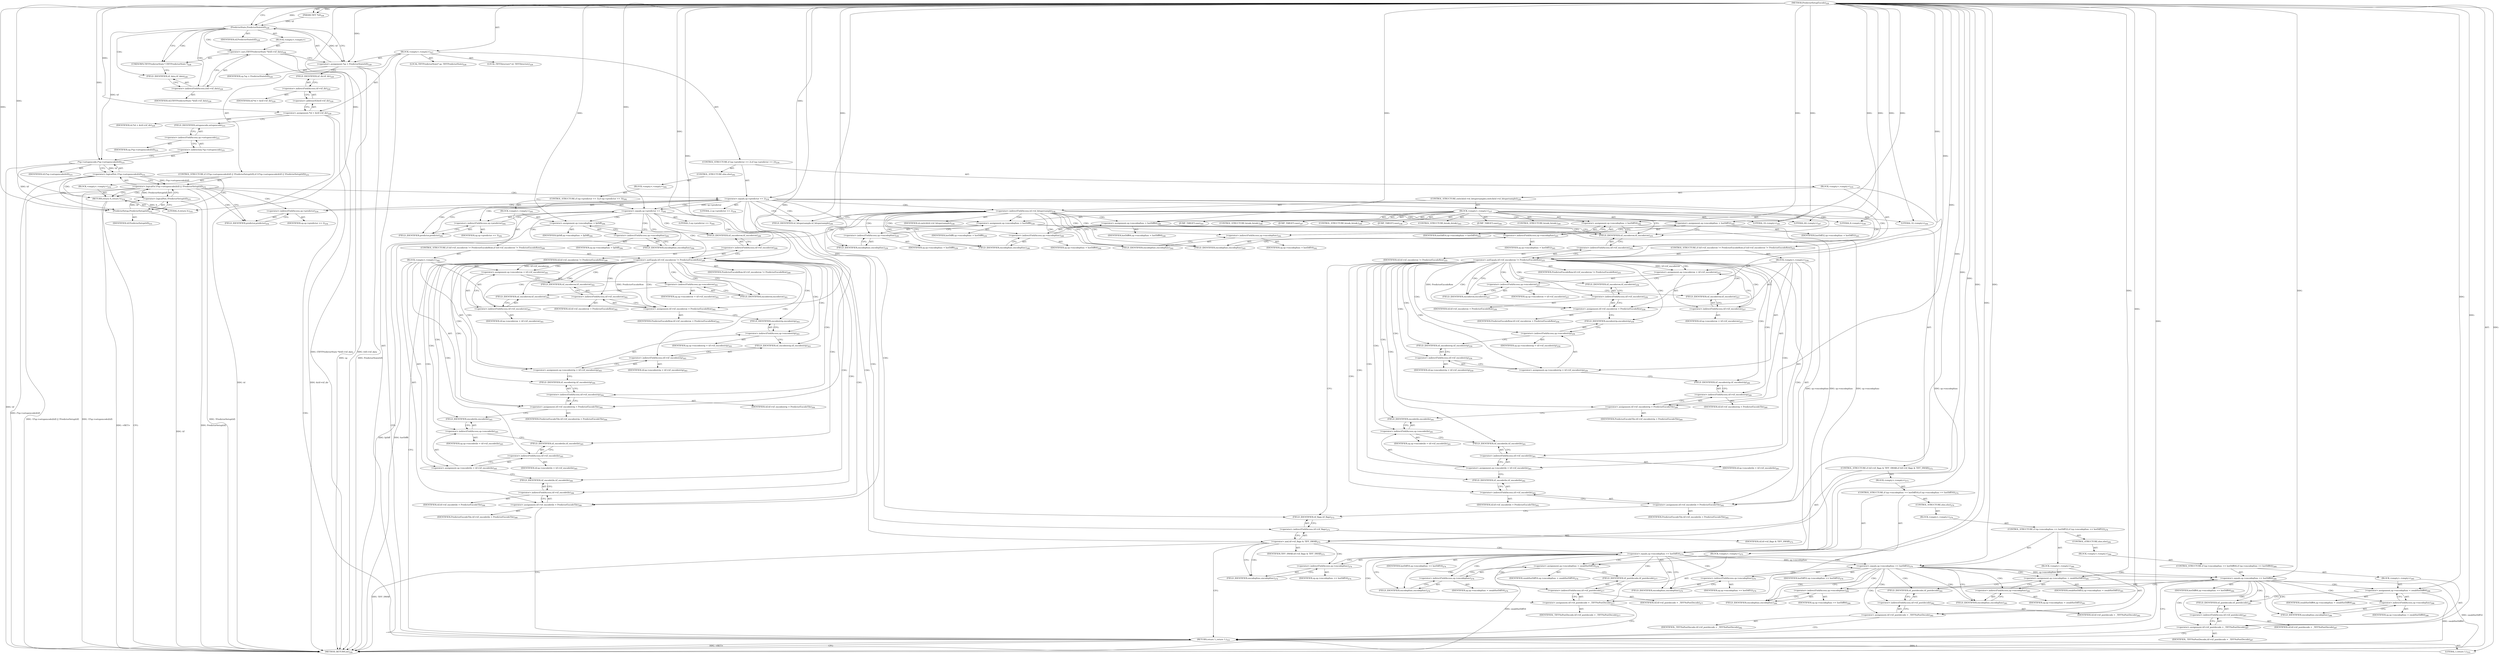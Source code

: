 digraph "PredictorSetupEncode" {  
"36157" [label = <(METHOD,PredictorSetupEncode)<SUB>226</SUB>> ]
"36158" [label = <(PARAM,TIFF *tif)<SUB>226</SUB>> ]
"36159" [label = <(BLOCK,&lt;empty&gt;,&lt;empty&gt;)<SUB>227</SUB>> ]
"36160" [label = <(LOCAL,TIFFPredictorState* sp: TIFFPredictorState)<SUB>228</SUB>> ]
"36161" [label = <(&lt;operator&gt;.assignment,*sp = PredictorState(tif))<SUB>228</SUB>> ]
"36162" [label = <(IDENTIFIER,sp,*sp = PredictorState(tif))<SUB>228</SUB>> ]
"36163" [label = <(PredictorState,PredictorState(tif))<SUB>228</SUB>> ]
"36164" [label = <(IDENTIFIER,tif,PredictorState(tif))<SUB>228</SUB>> ]
"36165" [label = <(BLOCK,&lt;empty&gt;,&lt;empty&gt;)> ]
"36166" [label = <(&lt;operator&gt;.cast,(TIFFPredictorState *)(tif)-&gt;tif_data)<SUB>228</SUB>> ]
"36167" [label = <(UNKNOWN,TIFFPredictorState *,TIFFPredictorState *)<SUB>228</SUB>> ]
"36168" [label = <(&lt;operator&gt;.indirectFieldAccess,(tif)-&gt;tif_data)<SUB>228</SUB>> ]
"36169" [label = <(IDENTIFIER,tif,(TIFFPredictorState *)(tif)-&gt;tif_data)<SUB>228</SUB>> ]
"36170" [label = <(FIELD_IDENTIFIER,tif_data,tif_data)<SUB>228</SUB>> ]
"36171" [label = <(LOCAL,TIFFDirectory* td: TIFFDirectory)<SUB>229</SUB>> ]
"36172" [label = <(&lt;operator&gt;.assignment,*td = &amp;tif-&gt;tif_dir)<SUB>229</SUB>> ]
"36173" [label = <(IDENTIFIER,td,*td = &amp;tif-&gt;tif_dir)<SUB>229</SUB>> ]
"36174" [label = <(&lt;operator&gt;.addressOf,&amp;tif-&gt;tif_dir)<SUB>229</SUB>> ]
"36175" [label = <(&lt;operator&gt;.indirectFieldAccess,tif-&gt;tif_dir)<SUB>229</SUB>> ]
"36176" [label = <(IDENTIFIER,tif,*td = &amp;tif-&gt;tif_dir)<SUB>229</SUB>> ]
"36177" [label = <(FIELD_IDENTIFIER,tif_dir,tif_dir)<SUB>229</SUB>> ]
"36178" [label = <(CONTROL_STRUCTURE,if (!(*sp-&gt;setupencode)(tif) || !PredictorSetup(tif)),if (!(*sp-&gt;setupencode)(tif) || !PredictorSetup(tif)))<SUB>231</SUB>> ]
"36179" [label = <(&lt;operator&gt;.logicalOr,!(*sp-&gt;setupencode)(tif) || !PredictorSetup(tif))<SUB>231</SUB>> ]
"36180" [label = <(&lt;operator&gt;.logicalNot,!(*sp-&gt;setupencode)(tif))<SUB>231</SUB>> ]
"36181" [label = <(*sp-&gt;setupencode,(*sp-&gt;setupencode)(tif))<SUB>231</SUB>> ]
"36182" [label = <(&lt;operator&gt;.indirection,*sp-&gt;setupencode)<SUB>231</SUB>> ]
"36183" [label = <(&lt;operator&gt;.indirectFieldAccess,sp-&gt;setupencode)<SUB>231</SUB>> ]
"36184" [label = <(IDENTIFIER,sp,(*sp-&gt;setupencode)(tif))<SUB>231</SUB>> ]
"36185" [label = <(FIELD_IDENTIFIER,setupencode,setupencode)<SUB>231</SUB>> ]
"36186" [label = <(IDENTIFIER,tif,(*sp-&gt;setupencode)(tif))<SUB>231</SUB>> ]
"36187" [label = <(&lt;operator&gt;.logicalNot,!PredictorSetup(tif))<SUB>231</SUB>> ]
"36188" [label = <(PredictorSetup,PredictorSetup(tif))<SUB>231</SUB>> ]
"36189" [label = <(IDENTIFIER,tif,PredictorSetup(tif))<SUB>231</SUB>> ]
"36190" [label = <(BLOCK,&lt;empty&gt;,&lt;empty&gt;)<SUB>232</SUB>> ]
"36191" [label = <(RETURN,return 0;,return 0;)<SUB>232</SUB>> ]
"36192" [label = <(LITERAL,0,return 0;)<SUB>232</SUB>> ]
"36193" [label = <(CONTROL_STRUCTURE,if (sp-&gt;predictor == 2),if (sp-&gt;predictor == 2))<SUB>234</SUB>> ]
"36194" [label = <(&lt;operator&gt;.equals,sp-&gt;predictor == 2)<SUB>234</SUB>> ]
"36195" [label = <(&lt;operator&gt;.indirectFieldAccess,sp-&gt;predictor)<SUB>234</SUB>> ]
"36196" [label = <(IDENTIFIER,sp,sp-&gt;predictor == 2)<SUB>234</SUB>> ]
"36197" [label = <(FIELD_IDENTIFIER,predictor,predictor)<SUB>234</SUB>> ]
"36198" [label = <(LITERAL,2,sp-&gt;predictor == 2)<SUB>234</SUB>> ]
"36199" [label = <(BLOCK,&lt;empty&gt;,&lt;empty&gt;)<SUB>235</SUB>> ]
"36200" [label = <(CONTROL_STRUCTURE,switch(td-&gt;td_bitspersample),switch(td-&gt;td_bitspersample))<SUB>236</SUB>> ]
"36201" [label = <(&lt;operator&gt;.indirectFieldAccess,td-&gt;td_bitspersample)<SUB>236</SUB>> ]
"36202" [label = <(IDENTIFIER,td,switch(td-&gt;td_bitspersample))<SUB>236</SUB>> ]
"36203" [label = <(FIELD_IDENTIFIER,td_bitspersample,td_bitspersample)<SUB>236</SUB>> ]
"36204" [label = <(BLOCK,&lt;empty&gt;,&lt;empty&gt;)<SUB>237</SUB>> ]
"36205" [label = <(JUMP_TARGET,case)<SUB>238</SUB>> ]
"36206" [label = <(LITERAL,8,&lt;empty&gt;)<SUB>238</SUB>> ]
"36207" [label = <(&lt;operator&gt;.assignment,sp-&gt;encodepfunc = horDiff8)<SUB>239</SUB>> ]
"36208" [label = <(&lt;operator&gt;.indirectFieldAccess,sp-&gt;encodepfunc)<SUB>239</SUB>> ]
"36209" [label = <(IDENTIFIER,sp,sp-&gt;encodepfunc = horDiff8)<SUB>239</SUB>> ]
"36210" [label = <(FIELD_IDENTIFIER,encodepfunc,encodepfunc)<SUB>239</SUB>> ]
"36211" [label = <(IDENTIFIER,horDiff8,sp-&gt;encodepfunc = horDiff8)<SUB>239</SUB>> ]
"36212" [label = <(CONTROL_STRUCTURE,break;,break;)<SUB>240</SUB>> ]
"36213" [label = <(JUMP_TARGET,case)<SUB>241</SUB>> ]
"36214" [label = <(LITERAL,16,&lt;empty&gt;)<SUB>241</SUB>> ]
"36215" [label = <(&lt;operator&gt;.assignment,sp-&gt;encodepfunc = horDiff16)<SUB>242</SUB>> ]
"36216" [label = <(&lt;operator&gt;.indirectFieldAccess,sp-&gt;encodepfunc)<SUB>242</SUB>> ]
"36217" [label = <(IDENTIFIER,sp,sp-&gt;encodepfunc = horDiff16)<SUB>242</SUB>> ]
"36218" [label = <(FIELD_IDENTIFIER,encodepfunc,encodepfunc)<SUB>242</SUB>> ]
"36219" [label = <(IDENTIFIER,horDiff16,sp-&gt;encodepfunc = horDiff16)<SUB>242</SUB>> ]
"36220" [label = <(CONTROL_STRUCTURE,break;,break;)<SUB>243</SUB>> ]
"36221" [label = <(JUMP_TARGET,case)<SUB>244</SUB>> ]
"36222" [label = <(LITERAL,32,&lt;empty&gt;)<SUB>244</SUB>> ]
"36223" [label = <(&lt;operator&gt;.assignment,sp-&gt;encodepfunc = horDiff32)<SUB>245</SUB>> ]
"36224" [label = <(&lt;operator&gt;.indirectFieldAccess,sp-&gt;encodepfunc)<SUB>245</SUB>> ]
"36225" [label = <(IDENTIFIER,sp,sp-&gt;encodepfunc = horDiff32)<SUB>245</SUB>> ]
"36226" [label = <(FIELD_IDENTIFIER,encodepfunc,encodepfunc)<SUB>245</SUB>> ]
"36227" [label = <(IDENTIFIER,horDiff32,sp-&gt;encodepfunc = horDiff32)<SUB>245</SUB>> ]
"36228" [label = <(CONTROL_STRUCTURE,break;,break;)<SUB>246</SUB>> ]
"36229" [label = <(JUMP_TARGET,case)<SUB>247</SUB>> ]
"36230" [label = <(LITERAL,64,&lt;empty&gt;)<SUB>247</SUB>> ]
"36231" [label = <(&lt;operator&gt;.assignment,sp-&gt;encodepfunc = horDiff64)<SUB>248</SUB>> ]
"36232" [label = <(&lt;operator&gt;.indirectFieldAccess,sp-&gt;encodepfunc)<SUB>248</SUB>> ]
"36233" [label = <(IDENTIFIER,sp,sp-&gt;encodepfunc = horDiff64)<SUB>248</SUB>> ]
"36234" [label = <(FIELD_IDENTIFIER,encodepfunc,encodepfunc)<SUB>248</SUB>> ]
"36235" [label = <(IDENTIFIER,horDiff64,sp-&gt;encodepfunc = horDiff64)<SUB>248</SUB>> ]
"36236" [label = <(CONTROL_STRUCTURE,break;,break;)<SUB>249</SUB>> ]
"36237" [label = <(CONTROL_STRUCTURE,if (tif-&gt;tif_encoderow != PredictorEncodeRow),if (tif-&gt;tif_encoderow != PredictorEncodeRow))<SUB>255</SUB>> ]
"36238" [label = <(&lt;operator&gt;.notEquals,tif-&gt;tif_encoderow != PredictorEncodeRow)<SUB>255</SUB>> ]
"36239" [label = <(&lt;operator&gt;.indirectFieldAccess,tif-&gt;tif_encoderow)<SUB>255</SUB>> ]
"36240" [label = <(IDENTIFIER,tif,tif-&gt;tif_encoderow != PredictorEncodeRow)<SUB>255</SUB>> ]
"36241" [label = <(FIELD_IDENTIFIER,tif_encoderow,tif_encoderow)<SUB>255</SUB>> ]
"36242" [label = <(IDENTIFIER,PredictorEncodeRow,tif-&gt;tif_encoderow != PredictorEncodeRow)<SUB>255</SUB>> ]
"36243" [label = <(BLOCK,&lt;empty&gt;,&lt;empty&gt;)<SUB>256</SUB>> ]
"36244" [label = <(&lt;operator&gt;.assignment,sp-&gt;encoderow = tif-&gt;tif_encoderow)<SUB>257</SUB>> ]
"36245" [label = <(&lt;operator&gt;.indirectFieldAccess,sp-&gt;encoderow)<SUB>257</SUB>> ]
"36246" [label = <(IDENTIFIER,sp,sp-&gt;encoderow = tif-&gt;tif_encoderow)<SUB>257</SUB>> ]
"36247" [label = <(FIELD_IDENTIFIER,encoderow,encoderow)<SUB>257</SUB>> ]
"36248" [label = <(&lt;operator&gt;.indirectFieldAccess,tif-&gt;tif_encoderow)<SUB>257</SUB>> ]
"36249" [label = <(IDENTIFIER,tif,sp-&gt;encoderow = tif-&gt;tif_encoderow)<SUB>257</SUB>> ]
"36250" [label = <(FIELD_IDENTIFIER,tif_encoderow,tif_encoderow)<SUB>257</SUB>> ]
"36251" [label = <(&lt;operator&gt;.assignment,tif-&gt;tif_encoderow = PredictorEncodeRow)<SUB>258</SUB>> ]
"36252" [label = <(&lt;operator&gt;.indirectFieldAccess,tif-&gt;tif_encoderow)<SUB>258</SUB>> ]
"36253" [label = <(IDENTIFIER,tif,tif-&gt;tif_encoderow = PredictorEncodeRow)<SUB>258</SUB>> ]
"36254" [label = <(FIELD_IDENTIFIER,tif_encoderow,tif_encoderow)<SUB>258</SUB>> ]
"36255" [label = <(IDENTIFIER,PredictorEncodeRow,tif-&gt;tif_encoderow = PredictorEncodeRow)<SUB>258</SUB>> ]
"36256" [label = <(&lt;operator&gt;.assignment,sp-&gt;encodestrip = tif-&gt;tif_encodestrip)<SUB>259</SUB>> ]
"36257" [label = <(&lt;operator&gt;.indirectFieldAccess,sp-&gt;encodestrip)<SUB>259</SUB>> ]
"36258" [label = <(IDENTIFIER,sp,sp-&gt;encodestrip = tif-&gt;tif_encodestrip)<SUB>259</SUB>> ]
"36259" [label = <(FIELD_IDENTIFIER,encodestrip,encodestrip)<SUB>259</SUB>> ]
"36260" [label = <(&lt;operator&gt;.indirectFieldAccess,tif-&gt;tif_encodestrip)<SUB>259</SUB>> ]
"36261" [label = <(IDENTIFIER,tif,sp-&gt;encodestrip = tif-&gt;tif_encodestrip)<SUB>259</SUB>> ]
"36262" [label = <(FIELD_IDENTIFIER,tif_encodestrip,tif_encodestrip)<SUB>259</SUB>> ]
"36263" [label = <(&lt;operator&gt;.assignment,tif-&gt;tif_encodestrip = PredictorEncodeTile)<SUB>260</SUB>> ]
"36264" [label = <(&lt;operator&gt;.indirectFieldAccess,tif-&gt;tif_encodestrip)<SUB>260</SUB>> ]
"36265" [label = <(IDENTIFIER,tif,tif-&gt;tif_encodestrip = PredictorEncodeTile)<SUB>260</SUB>> ]
"36266" [label = <(FIELD_IDENTIFIER,tif_encodestrip,tif_encodestrip)<SUB>260</SUB>> ]
"36267" [label = <(IDENTIFIER,PredictorEncodeTile,tif-&gt;tif_encodestrip = PredictorEncodeTile)<SUB>260</SUB>> ]
"36268" [label = <(&lt;operator&gt;.assignment,sp-&gt;encodetile = tif-&gt;tif_encodetile)<SUB>261</SUB>> ]
"36269" [label = <(&lt;operator&gt;.indirectFieldAccess,sp-&gt;encodetile)<SUB>261</SUB>> ]
"36270" [label = <(IDENTIFIER,sp,sp-&gt;encodetile = tif-&gt;tif_encodetile)<SUB>261</SUB>> ]
"36271" [label = <(FIELD_IDENTIFIER,encodetile,encodetile)<SUB>261</SUB>> ]
"36272" [label = <(&lt;operator&gt;.indirectFieldAccess,tif-&gt;tif_encodetile)<SUB>261</SUB>> ]
"36273" [label = <(IDENTIFIER,tif,sp-&gt;encodetile = tif-&gt;tif_encodetile)<SUB>261</SUB>> ]
"36274" [label = <(FIELD_IDENTIFIER,tif_encodetile,tif_encodetile)<SUB>261</SUB>> ]
"36275" [label = <(&lt;operator&gt;.assignment,tif-&gt;tif_encodetile = PredictorEncodeTile)<SUB>262</SUB>> ]
"36276" [label = <(&lt;operator&gt;.indirectFieldAccess,tif-&gt;tif_encodetile)<SUB>262</SUB>> ]
"36277" [label = <(IDENTIFIER,tif,tif-&gt;tif_encodetile = PredictorEncodeTile)<SUB>262</SUB>> ]
"36278" [label = <(FIELD_IDENTIFIER,tif_encodetile,tif_encodetile)<SUB>262</SUB>> ]
"36279" [label = <(IDENTIFIER,PredictorEncodeTile,tif-&gt;tif_encodetile = PredictorEncodeTile)<SUB>262</SUB>> ]
"36280" [label = <(CONTROL_STRUCTURE,if (tif-&gt;tif_flags &amp; TIFF_SWAB),if (tif-&gt;tif_flags &amp; TIFF_SWAB))<SUB>272</SUB>> ]
"36281" [label = <(&lt;operator&gt;.and,tif-&gt;tif_flags &amp; TIFF_SWAB)<SUB>272</SUB>> ]
"36282" [label = <(&lt;operator&gt;.indirectFieldAccess,tif-&gt;tif_flags)<SUB>272</SUB>> ]
"36283" [label = <(IDENTIFIER,tif,tif-&gt;tif_flags &amp; TIFF_SWAB)<SUB>272</SUB>> ]
"36284" [label = <(FIELD_IDENTIFIER,tif_flags,tif_flags)<SUB>272</SUB>> ]
"36285" [label = <(IDENTIFIER,TIFF_SWAB,tif-&gt;tif_flags &amp; TIFF_SWAB)<SUB>272</SUB>> ]
"36286" [label = <(BLOCK,&lt;empty&gt;,&lt;empty&gt;)<SUB>273</SUB>> ]
"36287" [label = <(CONTROL_STRUCTURE,if (sp-&gt;encodepfunc == horDiff16),if (sp-&gt;encodepfunc == horDiff16))<SUB>274</SUB>> ]
"36288" [label = <(&lt;operator&gt;.equals,sp-&gt;encodepfunc == horDiff16)<SUB>274</SUB>> ]
"36289" [label = <(&lt;operator&gt;.indirectFieldAccess,sp-&gt;encodepfunc)<SUB>274</SUB>> ]
"36290" [label = <(IDENTIFIER,sp,sp-&gt;encodepfunc == horDiff16)<SUB>274</SUB>> ]
"36291" [label = <(FIELD_IDENTIFIER,encodepfunc,encodepfunc)<SUB>274</SUB>> ]
"36292" [label = <(IDENTIFIER,horDiff16,sp-&gt;encodepfunc == horDiff16)<SUB>274</SUB>> ]
"36293" [label = <(BLOCK,&lt;empty&gt;,&lt;empty&gt;)<SUB>275</SUB>> ]
"36294" [label = <(&lt;operator&gt;.assignment,sp-&gt;encodepfunc = swabHorDiff16)<SUB>276</SUB>> ]
"36295" [label = <(&lt;operator&gt;.indirectFieldAccess,sp-&gt;encodepfunc)<SUB>276</SUB>> ]
"36296" [label = <(IDENTIFIER,sp,sp-&gt;encodepfunc = swabHorDiff16)<SUB>276</SUB>> ]
"36297" [label = <(FIELD_IDENTIFIER,encodepfunc,encodepfunc)<SUB>276</SUB>> ]
"36298" [label = <(IDENTIFIER,swabHorDiff16,sp-&gt;encodepfunc = swabHorDiff16)<SUB>276</SUB>> ]
"36299" [label = <(&lt;operator&gt;.assignment,tif-&gt;tif_postdecode = _TIFFNoPostDecode)<SUB>277</SUB>> ]
"36300" [label = <(&lt;operator&gt;.indirectFieldAccess,tif-&gt;tif_postdecode)<SUB>277</SUB>> ]
"36301" [label = <(IDENTIFIER,tif,tif-&gt;tif_postdecode = _TIFFNoPostDecode)<SUB>277</SUB>> ]
"36302" [label = <(FIELD_IDENTIFIER,tif_postdecode,tif_postdecode)<SUB>277</SUB>> ]
"36303" [label = <(IDENTIFIER,_TIFFNoPostDecode,tif-&gt;tif_postdecode = _TIFFNoPostDecode)<SUB>277</SUB>> ]
"36304" [label = <(CONTROL_STRUCTURE,else,else)<SUB>279</SUB>> ]
"36305" [label = <(BLOCK,&lt;empty&gt;,&lt;empty&gt;)<SUB>279</SUB>> ]
"36306" [label = <(CONTROL_STRUCTURE,if (sp-&gt;encodepfunc == horDiff32),if (sp-&gt;encodepfunc == horDiff32))<SUB>279</SUB>> ]
"36307" [label = <(&lt;operator&gt;.equals,sp-&gt;encodepfunc == horDiff32)<SUB>279</SUB>> ]
"36308" [label = <(&lt;operator&gt;.indirectFieldAccess,sp-&gt;encodepfunc)<SUB>279</SUB>> ]
"36309" [label = <(IDENTIFIER,sp,sp-&gt;encodepfunc == horDiff32)<SUB>279</SUB>> ]
"36310" [label = <(FIELD_IDENTIFIER,encodepfunc,encodepfunc)<SUB>279</SUB>> ]
"36311" [label = <(IDENTIFIER,horDiff32,sp-&gt;encodepfunc == horDiff32)<SUB>279</SUB>> ]
"36312" [label = <(BLOCK,&lt;empty&gt;,&lt;empty&gt;)<SUB>280</SUB>> ]
"36313" [label = <(&lt;operator&gt;.assignment,sp-&gt;encodepfunc = swabHorDiff32)<SUB>281</SUB>> ]
"36314" [label = <(&lt;operator&gt;.indirectFieldAccess,sp-&gt;encodepfunc)<SUB>281</SUB>> ]
"36315" [label = <(IDENTIFIER,sp,sp-&gt;encodepfunc = swabHorDiff32)<SUB>281</SUB>> ]
"36316" [label = <(FIELD_IDENTIFIER,encodepfunc,encodepfunc)<SUB>281</SUB>> ]
"36317" [label = <(IDENTIFIER,swabHorDiff32,sp-&gt;encodepfunc = swabHorDiff32)<SUB>281</SUB>> ]
"36318" [label = <(&lt;operator&gt;.assignment,tif-&gt;tif_postdecode = _TIFFNoPostDecode)<SUB>282</SUB>> ]
"36319" [label = <(&lt;operator&gt;.indirectFieldAccess,tif-&gt;tif_postdecode)<SUB>282</SUB>> ]
"36320" [label = <(IDENTIFIER,tif,tif-&gt;tif_postdecode = _TIFFNoPostDecode)<SUB>282</SUB>> ]
"36321" [label = <(FIELD_IDENTIFIER,tif_postdecode,tif_postdecode)<SUB>282</SUB>> ]
"36322" [label = <(IDENTIFIER,_TIFFNoPostDecode,tif-&gt;tif_postdecode = _TIFFNoPostDecode)<SUB>282</SUB>> ]
"36323" [label = <(CONTROL_STRUCTURE,else,else)<SUB>284</SUB>> ]
"36324" [label = <(BLOCK,&lt;empty&gt;,&lt;empty&gt;)<SUB>284</SUB>> ]
"36325" [label = <(CONTROL_STRUCTURE,if (sp-&gt;encodepfunc == horDiff64),if (sp-&gt;encodepfunc == horDiff64))<SUB>284</SUB>> ]
"36326" [label = <(&lt;operator&gt;.equals,sp-&gt;encodepfunc == horDiff64)<SUB>284</SUB>> ]
"36327" [label = <(&lt;operator&gt;.indirectFieldAccess,sp-&gt;encodepfunc)<SUB>284</SUB>> ]
"36328" [label = <(IDENTIFIER,sp,sp-&gt;encodepfunc == horDiff64)<SUB>284</SUB>> ]
"36329" [label = <(FIELD_IDENTIFIER,encodepfunc,encodepfunc)<SUB>284</SUB>> ]
"36330" [label = <(IDENTIFIER,horDiff64,sp-&gt;encodepfunc == horDiff64)<SUB>284</SUB>> ]
"36331" [label = <(BLOCK,&lt;empty&gt;,&lt;empty&gt;)<SUB>285</SUB>> ]
"36332" [label = <(&lt;operator&gt;.assignment,sp-&gt;encodepfunc = swabHorDiff64)<SUB>286</SUB>> ]
"36333" [label = <(&lt;operator&gt;.indirectFieldAccess,sp-&gt;encodepfunc)<SUB>286</SUB>> ]
"36334" [label = <(IDENTIFIER,sp,sp-&gt;encodepfunc = swabHorDiff64)<SUB>286</SUB>> ]
"36335" [label = <(FIELD_IDENTIFIER,encodepfunc,encodepfunc)<SUB>286</SUB>> ]
"36336" [label = <(IDENTIFIER,swabHorDiff64,sp-&gt;encodepfunc = swabHorDiff64)<SUB>286</SUB>> ]
"36337" [label = <(&lt;operator&gt;.assignment,tif-&gt;tif_postdecode = _TIFFNoPostDecode)<SUB>287</SUB>> ]
"36338" [label = <(&lt;operator&gt;.indirectFieldAccess,tif-&gt;tif_postdecode)<SUB>287</SUB>> ]
"36339" [label = <(IDENTIFIER,tif,tif-&gt;tif_postdecode = _TIFFNoPostDecode)<SUB>287</SUB>> ]
"36340" [label = <(FIELD_IDENTIFIER,tif_postdecode,tif_postdecode)<SUB>287</SUB>> ]
"36341" [label = <(IDENTIFIER,_TIFFNoPostDecode,tif-&gt;tif_postdecode = _TIFFNoPostDecode)<SUB>287</SUB>> ]
"36342" [label = <(CONTROL_STRUCTURE,else,else)<SUB>292</SUB>> ]
"36343" [label = <(BLOCK,&lt;empty&gt;,&lt;empty&gt;)<SUB>292</SUB>> ]
"36344" [label = <(CONTROL_STRUCTURE,if (sp-&gt;predictor == 3),if (sp-&gt;predictor == 3))<SUB>292</SUB>> ]
"36345" [label = <(&lt;operator&gt;.equals,sp-&gt;predictor == 3)<SUB>292</SUB>> ]
"36346" [label = <(&lt;operator&gt;.indirectFieldAccess,sp-&gt;predictor)<SUB>292</SUB>> ]
"36347" [label = <(IDENTIFIER,sp,sp-&gt;predictor == 3)<SUB>292</SUB>> ]
"36348" [label = <(FIELD_IDENTIFIER,predictor,predictor)<SUB>292</SUB>> ]
"36349" [label = <(LITERAL,3,sp-&gt;predictor == 3)<SUB>292</SUB>> ]
"36350" [label = <(BLOCK,&lt;empty&gt;,&lt;empty&gt;)<SUB>293</SUB>> ]
"36351" [label = <(&lt;operator&gt;.assignment,sp-&gt;encodepfunc = fpDiff)<SUB>294</SUB>> ]
"36352" [label = <(&lt;operator&gt;.indirectFieldAccess,sp-&gt;encodepfunc)<SUB>294</SUB>> ]
"36353" [label = <(IDENTIFIER,sp,sp-&gt;encodepfunc = fpDiff)<SUB>294</SUB>> ]
"36354" [label = <(FIELD_IDENTIFIER,encodepfunc,encodepfunc)<SUB>294</SUB>> ]
"36355" [label = <(IDENTIFIER,fpDiff,sp-&gt;encodepfunc = fpDiff)<SUB>294</SUB>> ]
"36356" [label = <(CONTROL_STRUCTURE,if (tif-&gt;tif_encoderow != PredictorEncodeRow),if (tif-&gt;tif_encoderow != PredictorEncodeRow))<SUB>299</SUB>> ]
"36357" [label = <(&lt;operator&gt;.notEquals,tif-&gt;tif_encoderow != PredictorEncodeRow)<SUB>299</SUB>> ]
"36358" [label = <(&lt;operator&gt;.indirectFieldAccess,tif-&gt;tif_encoderow)<SUB>299</SUB>> ]
"36359" [label = <(IDENTIFIER,tif,tif-&gt;tif_encoderow != PredictorEncodeRow)<SUB>299</SUB>> ]
"36360" [label = <(FIELD_IDENTIFIER,tif_encoderow,tif_encoderow)<SUB>299</SUB>> ]
"36361" [label = <(IDENTIFIER,PredictorEncodeRow,tif-&gt;tif_encoderow != PredictorEncodeRow)<SUB>299</SUB>> ]
"36362" [label = <(BLOCK,&lt;empty&gt;,&lt;empty&gt;)<SUB>300</SUB>> ]
"36363" [label = <(&lt;operator&gt;.assignment,sp-&gt;encoderow = tif-&gt;tif_encoderow)<SUB>301</SUB>> ]
"36364" [label = <(&lt;operator&gt;.indirectFieldAccess,sp-&gt;encoderow)<SUB>301</SUB>> ]
"36365" [label = <(IDENTIFIER,sp,sp-&gt;encoderow = tif-&gt;tif_encoderow)<SUB>301</SUB>> ]
"36366" [label = <(FIELD_IDENTIFIER,encoderow,encoderow)<SUB>301</SUB>> ]
"36367" [label = <(&lt;operator&gt;.indirectFieldAccess,tif-&gt;tif_encoderow)<SUB>301</SUB>> ]
"36368" [label = <(IDENTIFIER,tif,sp-&gt;encoderow = tif-&gt;tif_encoderow)<SUB>301</SUB>> ]
"36369" [label = <(FIELD_IDENTIFIER,tif_encoderow,tif_encoderow)<SUB>301</SUB>> ]
"36370" [label = <(&lt;operator&gt;.assignment,tif-&gt;tif_encoderow = PredictorEncodeRow)<SUB>302</SUB>> ]
"36371" [label = <(&lt;operator&gt;.indirectFieldAccess,tif-&gt;tif_encoderow)<SUB>302</SUB>> ]
"36372" [label = <(IDENTIFIER,tif,tif-&gt;tif_encoderow = PredictorEncodeRow)<SUB>302</SUB>> ]
"36373" [label = <(FIELD_IDENTIFIER,tif_encoderow,tif_encoderow)<SUB>302</SUB>> ]
"36374" [label = <(IDENTIFIER,PredictorEncodeRow,tif-&gt;tif_encoderow = PredictorEncodeRow)<SUB>302</SUB>> ]
"36375" [label = <(&lt;operator&gt;.assignment,sp-&gt;encodestrip = tif-&gt;tif_encodestrip)<SUB>303</SUB>> ]
"36376" [label = <(&lt;operator&gt;.indirectFieldAccess,sp-&gt;encodestrip)<SUB>303</SUB>> ]
"36377" [label = <(IDENTIFIER,sp,sp-&gt;encodestrip = tif-&gt;tif_encodestrip)<SUB>303</SUB>> ]
"36378" [label = <(FIELD_IDENTIFIER,encodestrip,encodestrip)<SUB>303</SUB>> ]
"36379" [label = <(&lt;operator&gt;.indirectFieldAccess,tif-&gt;tif_encodestrip)<SUB>303</SUB>> ]
"36380" [label = <(IDENTIFIER,tif,sp-&gt;encodestrip = tif-&gt;tif_encodestrip)<SUB>303</SUB>> ]
"36381" [label = <(FIELD_IDENTIFIER,tif_encodestrip,tif_encodestrip)<SUB>303</SUB>> ]
"36382" [label = <(&lt;operator&gt;.assignment,tif-&gt;tif_encodestrip = PredictorEncodeTile)<SUB>304</SUB>> ]
"36383" [label = <(&lt;operator&gt;.indirectFieldAccess,tif-&gt;tif_encodestrip)<SUB>304</SUB>> ]
"36384" [label = <(IDENTIFIER,tif,tif-&gt;tif_encodestrip = PredictorEncodeTile)<SUB>304</SUB>> ]
"36385" [label = <(FIELD_IDENTIFIER,tif_encodestrip,tif_encodestrip)<SUB>304</SUB>> ]
"36386" [label = <(IDENTIFIER,PredictorEncodeTile,tif-&gt;tif_encodestrip = PredictorEncodeTile)<SUB>304</SUB>> ]
"36387" [label = <(&lt;operator&gt;.assignment,sp-&gt;encodetile = tif-&gt;tif_encodetile)<SUB>305</SUB>> ]
"36388" [label = <(&lt;operator&gt;.indirectFieldAccess,sp-&gt;encodetile)<SUB>305</SUB>> ]
"36389" [label = <(IDENTIFIER,sp,sp-&gt;encodetile = tif-&gt;tif_encodetile)<SUB>305</SUB>> ]
"36390" [label = <(FIELD_IDENTIFIER,encodetile,encodetile)<SUB>305</SUB>> ]
"36391" [label = <(&lt;operator&gt;.indirectFieldAccess,tif-&gt;tif_encodetile)<SUB>305</SUB>> ]
"36392" [label = <(IDENTIFIER,tif,sp-&gt;encodetile = tif-&gt;tif_encodetile)<SUB>305</SUB>> ]
"36393" [label = <(FIELD_IDENTIFIER,tif_encodetile,tif_encodetile)<SUB>305</SUB>> ]
"36394" [label = <(&lt;operator&gt;.assignment,tif-&gt;tif_encodetile = PredictorEncodeTile)<SUB>306</SUB>> ]
"36395" [label = <(&lt;operator&gt;.indirectFieldAccess,tif-&gt;tif_encodetile)<SUB>306</SUB>> ]
"36396" [label = <(IDENTIFIER,tif,tif-&gt;tif_encodetile = PredictorEncodeTile)<SUB>306</SUB>> ]
"36397" [label = <(FIELD_IDENTIFIER,tif_encodetile,tif_encodetile)<SUB>306</SUB>> ]
"36398" [label = <(IDENTIFIER,PredictorEncodeTile,tif-&gt;tif_encodetile = PredictorEncodeTile)<SUB>306</SUB>> ]
"36399" [label = <(RETURN,return 1;,return 1;)<SUB>310</SUB>> ]
"36400" [label = <(LITERAL,1,return 1;)<SUB>310</SUB>> ]
"36401" [label = <(METHOD_RETURN,int)<SUB>226</SUB>> ]
  "36157" -> "36158"  [ label = "AST: "] 
  "36157" -> "36159"  [ label = "AST: "] 
  "36157" -> "36401"  [ label = "AST: "] 
  "36159" -> "36160"  [ label = "AST: "] 
  "36159" -> "36161"  [ label = "AST: "] 
  "36159" -> "36171"  [ label = "AST: "] 
  "36159" -> "36172"  [ label = "AST: "] 
  "36159" -> "36178"  [ label = "AST: "] 
  "36159" -> "36193"  [ label = "AST: "] 
  "36159" -> "36399"  [ label = "AST: "] 
  "36161" -> "36162"  [ label = "AST: "] 
  "36161" -> "36163"  [ label = "AST: "] 
  "36163" -> "36164"  [ label = "AST: "] 
  "36163" -> "36165"  [ label = "AST: "] 
  "36165" -> "36166"  [ label = "AST: "] 
  "36166" -> "36167"  [ label = "AST: "] 
  "36166" -> "36168"  [ label = "AST: "] 
  "36168" -> "36169"  [ label = "AST: "] 
  "36168" -> "36170"  [ label = "AST: "] 
  "36172" -> "36173"  [ label = "AST: "] 
  "36172" -> "36174"  [ label = "AST: "] 
  "36174" -> "36175"  [ label = "AST: "] 
  "36175" -> "36176"  [ label = "AST: "] 
  "36175" -> "36177"  [ label = "AST: "] 
  "36178" -> "36179"  [ label = "AST: "] 
  "36178" -> "36190"  [ label = "AST: "] 
  "36179" -> "36180"  [ label = "AST: "] 
  "36179" -> "36187"  [ label = "AST: "] 
  "36180" -> "36181"  [ label = "AST: "] 
  "36181" -> "36182"  [ label = "AST: "] 
  "36181" -> "36186"  [ label = "AST: "] 
  "36182" -> "36183"  [ label = "AST: "] 
  "36183" -> "36184"  [ label = "AST: "] 
  "36183" -> "36185"  [ label = "AST: "] 
  "36187" -> "36188"  [ label = "AST: "] 
  "36188" -> "36189"  [ label = "AST: "] 
  "36190" -> "36191"  [ label = "AST: "] 
  "36191" -> "36192"  [ label = "AST: "] 
  "36193" -> "36194"  [ label = "AST: "] 
  "36193" -> "36199"  [ label = "AST: "] 
  "36193" -> "36342"  [ label = "AST: "] 
  "36194" -> "36195"  [ label = "AST: "] 
  "36194" -> "36198"  [ label = "AST: "] 
  "36195" -> "36196"  [ label = "AST: "] 
  "36195" -> "36197"  [ label = "AST: "] 
  "36199" -> "36200"  [ label = "AST: "] 
  "36199" -> "36237"  [ label = "AST: "] 
  "36199" -> "36280"  [ label = "AST: "] 
  "36200" -> "36201"  [ label = "AST: "] 
  "36200" -> "36204"  [ label = "AST: "] 
  "36201" -> "36202"  [ label = "AST: "] 
  "36201" -> "36203"  [ label = "AST: "] 
  "36204" -> "36205"  [ label = "AST: "] 
  "36204" -> "36206"  [ label = "AST: "] 
  "36204" -> "36207"  [ label = "AST: "] 
  "36204" -> "36212"  [ label = "AST: "] 
  "36204" -> "36213"  [ label = "AST: "] 
  "36204" -> "36214"  [ label = "AST: "] 
  "36204" -> "36215"  [ label = "AST: "] 
  "36204" -> "36220"  [ label = "AST: "] 
  "36204" -> "36221"  [ label = "AST: "] 
  "36204" -> "36222"  [ label = "AST: "] 
  "36204" -> "36223"  [ label = "AST: "] 
  "36204" -> "36228"  [ label = "AST: "] 
  "36204" -> "36229"  [ label = "AST: "] 
  "36204" -> "36230"  [ label = "AST: "] 
  "36204" -> "36231"  [ label = "AST: "] 
  "36204" -> "36236"  [ label = "AST: "] 
  "36207" -> "36208"  [ label = "AST: "] 
  "36207" -> "36211"  [ label = "AST: "] 
  "36208" -> "36209"  [ label = "AST: "] 
  "36208" -> "36210"  [ label = "AST: "] 
  "36215" -> "36216"  [ label = "AST: "] 
  "36215" -> "36219"  [ label = "AST: "] 
  "36216" -> "36217"  [ label = "AST: "] 
  "36216" -> "36218"  [ label = "AST: "] 
  "36223" -> "36224"  [ label = "AST: "] 
  "36223" -> "36227"  [ label = "AST: "] 
  "36224" -> "36225"  [ label = "AST: "] 
  "36224" -> "36226"  [ label = "AST: "] 
  "36231" -> "36232"  [ label = "AST: "] 
  "36231" -> "36235"  [ label = "AST: "] 
  "36232" -> "36233"  [ label = "AST: "] 
  "36232" -> "36234"  [ label = "AST: "] 
  "36237" -> "36238"  [ label = "AST: "] 
  "36237" -> "36243"  [ label = "AST: "] 
  "36238" -> "36239"  [ label = "AST: "] 
  "36238" -> "36242"  [ label = "AST: "] 
  "36239" -> "36240"  [ label = "AST: "] 
  "36239" -> "36241"  [ label = "AST: "] 
  "36243" -> "36244"  [ label = "AST: "] 
  "36243" -> "36251"  [ label = "AST: "] 
  "36243" -> "36256"  [ label = "AST: "] 
  "36243" -> "36263"  [ label = "AST: "] 
  "36243" -> "36268"  [ label = "AST: "] 
  "36243" -> "36275"  [ label = "AST: "] 
  "36244" -> "36245"  [ label = "AST: "] 
  "36244" -> "36248"  [ label = "AST: "] 
  "36245" -> "36246"  [ label = "AST: "] 
  "36245" -> "36247"  [ label = "AST: "] 
  "36248" -> "36249"  [ label = "AST: "] 
  "36248" -> "36250"  [ label = "AST: "] 
  "36251" -> "36252"  [ label = "AST: "] 
  "36251" -> "36255"  [ label = "AST: "] 
  "36252" -> "36253"  [ label = "AST: "] 
  "36252" -> "36254"  [ label = "AST: "] 
  "36256" -> "36257"  [ label = "AST: "] 
  "36256" -> "36260"  [ label = "AST: "] 
  "36257" -> "36258"  [ label = "AST: "] 
  "36257" -> "36259"  [ label = "AST: "] 
  "36260" -> "36261"  [ label = "AST: "] 
  "36260" -> "36262"  [ label = "AST: "] 
  "36263" -> "36264"  [ label = "AST: "] 
  "36263" -> "36267"  [ label = "AST: "] 
  "36264" -> "36265"  [ label = "AST: "] 
  "36264" -> "36266"  [ label = "AST: "] 
  "36268" -> "36269"  [ label = "AST: "] 
  "36268" -> "36272"  [ label = "AST: "] 
  "36269" -> "36270"  [ label = "AST: "] 
  "36269" -> "36271"  [ label = "AST: "] 
  "36272" -> "36273"  [ label = "AST: "] 
  "36272" -> "36274"  [ label = "AST: "] 
  "36275" -> "36276"  [ label = "AST: "] 
  "36275" -> "36279"  [ label = "AST: "] 
  "36276" -> "36277"  [ label = "AST: "] 
  "36276" -> "36278"  [ label = "AST: "] 
  "36280" -> "36281"  [ label = "AST: "] 
  "36280" -> "36286"  [ label = "AST: "] 
  "36281" -> "36282"  [ label = "AST: "] 
  "36281" -> "36285"  [ label = "AST: "] 
  "36282" -> "36283"  [ label = "AST: "] 
  "36282" -> "36284"  [ label = "AST: "] 
  "36286" -> "36287"  [ label = "AST: "] 
  "36287" -> "36288"  [ label = "AST: "] 
  "36287" -> "36293"  [ label = "AST: "] 
  "36287" -> "36304"  [ label = "AST: "] 
  "36288" -> "36289"  [ label = "AST: "] 
  "36288" -> "36292"  [ label = "AST: "] 
  "36289" -> "36290"  [ label = "AST: "] 
  "36289" -> "36291"  [ label = "AST: "] 
  "36293" -> "36294"  [ label = "AST: "] 
  "36293" -> "36299"  [ label = "AST: "] 
  "36294" -> "36295"  [ label = "AST: "] 
  "36294" -> "36298"  [ label = "AST: "] 
  "36295" -> "36296"  [ label = "AST: "] 
  "36295" -> "36297"  [ label = "AST: "] 
  "36299" -> "36300"  [ label = "AST: "] 
  "36299" -> "36303"  [ label = "AST: "] 
  "36300" -> "36301"  [ label = "AST: "] 
  "36300" -> "36302"  [ label = "AST: "] 
  "36304" -> "36305"  [ label = "AST: "] 
  "36305" -> "36306"  [ label = "AST: "] 
  "36306" -> "36307"  [ label = "AST: "] 
  "36306" -> "36312"  [ label = "AST: "] 
  "36306" -> "36323"  [ label = "AST: "] 
  "36307" -> "36308"  [ label = "AST: "] 
  "36307" -> "36311"  [ label = "AST: "] 
  "36308" -> "36309"  [ label = "AST: "] 
  "36308" -> "36310"  [ label = "AST: "] 
  "36312" -> "36313"  [ label = "AST: "] 
  "36312" -> "36318"  [ label = "AST: "] 
  "36313" -> "36314"  [ label = "AST: "] 
  "36313" -> "36317"  [ label = "AST: "] 
  "36314" -> "36315"  [ label = "AST: "] 
  "36314" -> "36316"  [ label = "AST: "] 
  "36318" -> "36319"  [ label = "AST: "] 
  "36318" -> "36322"  [ label = "AST: "] 
  "36319" -> "36320"  [ label = "AST: "] 
  "36319" -> "36321"  [ label = "AST: "] 
  "36323" -> "36324"  [ label = "AST: "] 
  "36324" -> "36325"  [ label = "AST: "] 
  "36325" -> "36326"  [ label = "AST: "] 
  "36325" -> "36331"  [ label = "AST: "] 
  "36326" -> "36327"  [ label = "AST: "] 
  "36326" -> "36330"  [ label = "AST: "] 
  "36327" -> "36328"  [ label = "AST: "] 
  "36327" -> "36329"  [ label = "AST: "] 
  "36331" -> "36332"  [ label = "AST: "] 
  "36331" -> "36337"  [ label = "AST: "] 
  "36332" -> "36333"  [ label = "AST: "] 
  "36332" -> "36336"  [ label = "AST: "] 
  "36333" -> "36334"  [ label = "AST: "] 
  "36333" -> "36335"  [ label = "AST: "] 
  "36337" -> "36338"  [ label = "AST: "] 
  "36337" -> "36341"  [ label = "AST: "] 
  "36338" -> "36339"  [ label = "AST: "] 
  "36338" -> "36340"  [ label = "AST: "] 
  "36342" -> "36343"  [ label = "AST: "] 
  "36343" -> "36344"  [ label = "AST: "] 
  "36344" -> "36345"  [ label = "AST: "] 
  "36344" -> "36350"  [ label = "AST: "] 
  "36345" -> "36346"  [ label = "AST: "] 
  "36345" -> "36349"  [ label = "AST: "] 
  "36346" -> "36347"  [ label = "AST: "] 
  "36346" -> "36348"  [ label = "AST: "] 
  "36350" -> "36351"  [ label = "AST: "] 
  "36350" -> "36356"  [ label = "AST: "] 
  "36351" -> "36352"  [ label = "AST: "] 
  "36351" -> "36355"  [ label = "AST: "] 
  "36352" -> "36353"  [ label = "AST: "] 
  "36352" -> "36354"  [ label = "AST: "] 
  "36356" -> "36357"  [ label = "AST: "] 
  "36356" -> "36362"  [ label = "AST: "] 
  "36357" -> "36358"  [ label = "AST: "] 
  "36357" -> "36361"  [ label = "AST: "] 
  "36358" -> "36359"  [ label = "AST: "] 
  "36358" -> "36360"  [ label = "AST: "] 
  "36362" -> "36363"  [ label = "AST: "] 
  "36362" -> "36370"  [ label = "AST: "] 
  "36362" -> "36375"  [ label = "AST: "] 
  "36362" -> "36382"  [ label = "AST: "] 
  "36362" -> "36387"  [ label = "AST: "] 
  "36362" -> "36394"  [ label = "AST: "] 
  "36363" -> "36364"  [ label = "AST: "] 
  "36363" -> "36367"  [ label = "AST: "] 
  "36364" -> "36365"  [ label = "AST: "] 
  "36364" -> "36366"  [ label = "AST: "] 
  "36367" -> "36368"  [ label = "AST: "] 
  "36367" -> "36369"  [ label = "AST: "] 
  "36370" -> "36371"  [ label = "AST: "] 
  "36370" -> "36374"  [ label = "AST: "] 
  "36371" -> "36372"  [ label = "AST: "] 
  "36371" -> "36373"  [ label = "AST: "] 
  "36375" -> "36376"  [ label = "AST: "] 
  "36375" -> "36379"  [ label = "AST: "] 
  "36376" -> "36377"  [ label = "AST: "] 
  "36376" -> "36378"  [ label = "AST: "] 
  "36379" -> "36380"  [ label = "AST: "] 
  "36379" -> "36381"  [ label = "AST: "] 
  "36382" -> "36383"  [ label = "AST: "] 
  "36382" -> "36386"  [ label = "AST: "] 
  "36383" -> "36384"  [ label = "AST: "] 
  "36383" -> "36385"  [ label = "AST: "] 
  "36387" -> "36388"  [ label = "AST: "] 
  "36387" -> "36391"  [ label = "AST: "] 
  "36388" -> "36389"  [ label = "AST: "] 
  "36388" -> "36390"  [ label = "AST: "] 
  "36391" -> "36392"  [ label = "AST: "] 
  "36391" -> "36393"  [ label = "AST: "] 
  "36394" -> "36395"  [ label = "AST: "] 
  "36394" -> "36398"  [ label = "AST: "] 
  "36395" -> "36396"  [ label = "AST: "] 
  "36395" -> "36397"  [ label = "AST: "] 
  "36399" -> "36400"  [ label = "AST: "] 
  "36161" -> "36177"  [ label = "CFG: "] 
  "36172" -> "36185"  [ label = "CFG: "] 
  "36399" -> "36401"  [ label = "CFG: "] 
  "36163" -> "36167"  [ label = "CFG: "] 
  "36163" -> "36161"  [ label = "CFG: "] 
  "36174" -> "36172"  [ label = "CFG: "] 
  "36179" -> "36191"  [ label = "CFG: "] 
  "36179" -> "36197"  [ label = "CFG: "] 
  "36194" -> "36203"  [ label = "CFG: "] 
  "36194" -> "36348"  [ label = "CFG: "] 
  "36175" -> "36174"  [ label = "CFG: "] 
  "36180" -> "36179"  [ label = "CFG: "] 
  "36180" -> "36188"  [ label = "CFG: "] 
  "36187" -> "36179"  [ label = "CFG: "] 
  "36191" -> "36401"  [ label = "CFG: "] 
  "36195" -> "36194"  [ label = "CFG: "] 
  "36166" -> "36161"  [ label = "CFG: "] 
  "36177" -> "36175"  [ label = "CFG: "] 
  "36181" -> "36180"  [ label = "CFG: "] 
  "36188" -> "36187"  [ label = "CFG: "] 
  "36197" -> "36195"  [ label = "CFG: "] 
  "36201" -> "36210"  [ label = "CFG: "] 
  "36201" -> "36218"  [ label = "CFG: "] 
  "36201" -> "36226"  [ label = "CFG: "] 
  "36201" -> "36234"  [ label = "CFG: "] 
  "36201" -> "36241"  [ label = "CFG: "] 
  "36238" -> "36247"  [ label = "CFG: "] 
  "36238" -> "36284"  [ label = "CFG: "] 
  "36281" -> "36291"  [ label = "CFG: "] 
  "36281" -> "36399"  [ label = "CFG: "] 
  "36167" -> "36170"  [ label = "CFG: "] 
  "36168" -> "36166"  [ label = "CFG: "] 
  "36182" -> "36181"  [ label = "CFG: "] 
  "36203" -> "36201"  [ label = "CFG: "] 
  "36207" -> "36241"  [ label = "CFG: "] 
  "36215" -> "36241"  [ label = "CFG: "] 
  "36223" -> "36241"  [ label = "CFG: "] 
  "36231" -> "36241"  [ label = "CFG: "] 
  "36239" -> "36238"  [ label = "CFG: "] 
  "36244" -> "36254"  [ label = "CFG: "] 
  "36251" -> "36259"  [ label = "CFG: "] 
  "36256" -> "36266"  [ label = "CFG: "] 
  "36263" -> "36271"  [ label = "CFG: "] 
  "36268" -> "36278"  [ label = "CFG: "] 
  "36275" -> "36284"  [ label = "CFG: "] 
  "36282" -> "36281"  [ label = "CFG: "] 
  "36345" -> "36354"  [ label = "CFG: "] 
  "36345" -> "36399"  [ label = "CFG: "] 
  "36170" -> "36168"  [ label = "CFG: "] 
  "36183" -> "36182"  [ label = "CFG: "] 
  "36208" -> "36207"  [ label = "CFG: "] 
  "36216" -> "36215"  [ label = "CFG: "] 
  "36224" -> "36223"  [ label = "CFG: "] 
  "36232" -> "36231"  [ label = "CFG: "] 
  "36241" -> "36239"  [ label = "CFG: "] 
  "36245" -> "36250"  [ label = "CFG: "] 
  "36248" -> "36244"  [ label = "CFG: "] 
  "36252" -> "36251"  [ label = "CFG: "] 
  "36257" -> "36262"  [ label = "CFG: "] 
  "36260" -> "36256"  [ label = "CFG: "] 
  "36264" -> "36263"  [ label = "CFG: "] 
  "36269" -> "36274"  [ label = "CFG: "] 
  "36272" -> "36268"  [ label = "CFG: "] 
  "36276" -> "36275"  [ label = "CFG: "] 
  "36284" -> "36282"  [ label = "CFG: "] 
  "36288" -> "36297"  [ label = "CFG: "] 
  "36288" -> "36310"  [ label = "CFG: "] 
  "36346" -> "36345"  [ label = "CFG: "] 
  "36351" -> "36360"  [ label = "CFG: "] 
  "36185" -> "36183"  [ label = "CFG: "] 
  "36210" -> "36208"  [ label = "CFG: "] 
  "36218" -> "36216"  [ label = "CFG: "] 
  "36226" -> "36224"  [ label = "CFG: "] 
  "36234" -> "36232"  [ label = "CFG: "] 
  "36247" -> "36245"  [ label = "CFG: "] 
  "36250" -> "36248"  [ label = "CFG: "] 
  "36254" -> "36252"  [ label = "CFG: "] 
  "36259" -> "36257"  [ label = "CFG: "] 
  "36262" -> "36260"  [ label = "CFG: "] 
  "36266" -> "36264"  [ label = "CFG: "] 
  "36271" -> "36269"  [ label = "CFG: "] 
  "36274" -> "36272"  [ label = "CFG: "] 
  "36278" -> "36276"  [ label = "CFG: "] 
  "36289" -> "36288"  [ label = "CFG: "] 
  "36294" -> "36302"  [ label = "CFG: "] 
  "36299" -> "36399"  [ label = "CFG: "] 
  "36348" -> "36346"  [ label = "CFG: "] 
  "36352" -> "36351"  [ label = "CFG: "] 
  "36357" -> "36366"  [ label = "CFG: "] 
  "36357" -> "36399"  [ label = "CFG: "] 
  "36291" -> "36289"  [ label = "CFG: "] 
  "36295" -> "36294"  [ label = "CFG: "] 
  "36300" -> "36299"  [ label = "CFG: "] 
  "36354" -> "36352"  [ label = "CFG: "] 
  "36358" -> "36357"  [ label = "CFG: "] 
  "36363" -> "36373"  [ label = "CFG: "] 
  "36370" -> "36378"  [ label = "CFG: "] 
  "36375" -> "36385"  [ label = "CFG: "] 
  "36382" -> "36390"  [ label = "CFG: "] 
  "36387" -> "36397"  [ label = "CFG: "] 
  "36394" -> "36399"  [ label = "CFG: "] 
  "36297" -> "36295"  [ label = "CFG: "] 
  "36302" -> "36300"  [ label = "CFG: "] 
  "36307" -> "36316"  [ label = "CFG: "] 
  "36307" -> "36329"  [ label = "CFG: "] 
  "36360" -> "36358"  [ label = "CFG: "] 
  "36364" -> "36369"  [ label = "CFG: "] 
  "36367" -> "36363"  [ label = "CFG: "] 
  "36371" -> "36370"  [ label = "CFG: "] 
  "36376" -> "36381"  [ label = "CFG: "] 
  "36379" -> "36375"  [ label = "CFG: "] 
  "36383" -> "36382"  [ label = "CFG: "] 
  "36388" -> "36393"  [ label = "CFG: "] 
  "36391" -> "36387"  [ label = "CFG: "] 
  "36395" -> "36394"  [ label = "CFG: "] 
  "36308" -> "36307"  [ label = "CFG: "] 
  "36313" -> "36321"  [ label = "CFG: "] 
  "36318" -> "36399"  [ label = "CFG: "] 
  "36366" -> "36364"  [ label = "CFG: "] 
  "36369" -> "36367"  [ label = "CFG: "] 
  "36373" -> "36371"  [ label = "CFG: "] 
  "36378" -> "36376"  [ label = "CFG: "] 
  "36381" -> "36379"  [ label = "CFG: "] 
  "36385" -> "36383"  [ label = "CFG: "] 
  "36390" -> "36388"  [ label = "CFG: "] 
  "36393" -> "36391"  [ label = "CFG: "] 
  "36397" -> "36395"  [ label = "CFG: "] 
  "36310" -> "36308"  [ label = "CFG: "] 
  "36314" -> "36313"  [ label = "CFG: "] 
  "36319" -> "36318"  [ label = "CFG: "] 
  "36316" -> "36314"  [ label = "CFG: "] 
  "36321" -> "36319"  [ label = "CFG: "] 
  "36326" -> "36335"  [ label = "CFG: "] 
  "36326" -> "36399"  [ label = "CFG: "] 
  "36327" -> "36326"  [ label = "CFG: "] 
  "36332" -> "36340"  [ label = "CFG: "] 
  "36337" -> "36399"  [ label = "CFG: "] 
  "36329" -> "36327"  [ label = "CFG: "] 
  "36333" -> "36332"  [ label = "CFG: "] 
  "36338" -> "36337"  [ label = "CFG: "] 
  "36335" -> "36333"  [ label = "CFG: "] 
  "36340" -> "36338"  [ label = "CFG: "] 
  "36157" -> "36163"  [ label = "CFG: "] 
  "36191" -> "36401"  [ label = "DDG: &lt;RET&gt;"] 
  "36399" -> "36401"  [ label = "DDG: &lt;RET&gt;"] 
  "36161" -> "36401"  [ label = "DDG: sp"] 
  "36161" -> "36401"  [ label = "DDG: PredictorState(tif)"] 
  "36166" -> "36401"  [ label = "DDG: (tif)-&gt;tif_data"] 
  "36166" -> "36401"  [ label = "DDG: (TIFFPredictorState *)(tif)-&gt;tif_data"] 
  "36172" -> "36401"  [ label = "DDG: td"] 
  "36172" -> "36401"  [ label = "DDG: &amp;tif-&gt;tif_dir"] 
  "36181" -> "36401"  [ label = "DDG: tif"] 
  "36180" -> "36401"  [ label = "DDG: (*sp-&gt;setupencode)(tif)"] 
  "36179" -> "36401"  [ label = "DDG: !(*sp-&gt;setupencode)(tif)"] 
  "36188" -> "36401"  [ label = "DDG: tif"] 
  "36187" -> "36401"  [ label = "DDG: PredictorSetup(tif)"] 
  "36179" -> "36401"  [ label = "DDG: !PredictorSetup(tif)"] 
  "36179" -> "36401"  [ label = "DDG: !(*sp-&gt;setupencode)(tif) || !PredictorSetup(tif)"] 
  "36313" -> "36401"  [ label = "DDG: swabHorDiff32"] 
  "36294" -> "36401"  [ label = "DDG: swabHorDiff16"] 
  "36351" -> "36401"  [ label = "DDG: fpDiff"] 
  "36332" -> "36401"  [ label = "DDG: swabHorDiff64"] 
  "36281" -> "36401"  [ label = "DDG: TIFF_SWAB"] 
  "36207" -> "36401"  [ label = "DDG: horDiff8"] 
  "36157" -> "36158"  [ label = "DDG: "] 
  "36163" -> "36161"  [ label = "DDG: tif"] 
  "36400" -> "36399"  [ label = "DDG: 1"] 
  "36157" -> "36399"  [ label = "DDG: "] 
  "36157" -> "36161"  [ label = "DDG: "] 
  "36157" -> "36172"  [ label = "DDG: "] 
  "36157" -> "36400"  [ label = "DDG: "] 
  "36158" -> "36163"  [ label = "DDG: tif"] 
  "36157" -> "36163"  [ label = "DDG: "] 
  "36180" -> "36179"  [ label = "DDG: (*sp-&gt;setupencode)(tif)"] 
  "36187" -> "36179"  [ label = "DDG: PredictorSetup(tif)"] 
  "36192" -> "36191"  [ label = "DDG: 0"] 
  "36157" -> "36191"  [ label = "DDG: "] 
  "36157" -> "36194"  [ label = "DDG: "] 
  "36181" -> "36180"  [ label = "DDG: tif"] 
  "36188" -> "36187"  [ label = "DDG: tif"] 
  "36157" -> "36192"  [ label = "DDG: "] 
  "36163" -> "36181"  [ label = "DDG: tif"] 
  "36157" -> "36181"  [ label = "DDG: "] 
  "36181" -> "36188"  [ label = "DDG: tif"] 
  "36157" -> "36188"  [ label = "DDG: "] 
  "36157" -> "36206"  [ label = "DDG: "] 
  "36157" -> "36207"  [ label = "DDG: "] 
  "36157" -> "36214"  [ label = "DDG: "] 
  "36157" -> "36215"  [ label = "DDG: "] 
  "36157" -> "36222"  [ label = "DDG: "] 
  "36157" -> "36223"  [ label = "DDG: "] 
  "36157" -> "36230"  [ label = "DDG: "] 
  "36157" -> "36231"  [ label = "DDG: "] 
  "36157" -> "36238"  [ label = "DDG: "] 
  "36238" -> "36244"  [ label = "DDG: tif-&gt;tif_encoderow"] 
  "36238" -> "36251"  [ label = "DDG: PredictorEncodeRow"] 
  "36157" -> "36251"  [ label = "DDG: "] 
  "36157" -> "36263"  [ label = "DDG: "] 
  "36157" -> "36275"  [ label = "DDG: "] 
  "36157" -> "36281"  [ label = "DDG: "] 
  "36194" -> "36345"  [ label = "DDG: sp-&gt;predictor"] 
  "36157" -> "36345"  [ label = "DDG: "] 
  "36157" -> "36351"  [ label = "DDG: "] 
  "36231" -> "36288"  [ label = "DDG: sp-&gt;encodepfunc"] 
  "36223" -> "36288"  [ label = "DDG: sp-&gt;encodepfunc"] 
  "36215" -> "36288"  [ label = "DDG: sp-&gt;encodepfunc"] 
  "36207" -> "36288"  [ label = "DDG: sp-&gt;encodepfunc"] 
  "36157" -> "36288"  [ label = "DDG: "] 
  "36157" -> "36294"  [ label = "DDG: "] 
  "36157" -> "36299"  [ label = "DDG: "] 
  "36157" -> "36357"  [ label = "DDG: "] 
  "36357" -> "36363"  [ label = "DDG: tif-&gt;tif_encoderow"] 
  "36357" -> "36370"  [ label = "DDG: PredictorEncodeRow"] 
  "36157" -> "36370"  [ label = "DDG: "] 
  "36157" -> "36382"  [ label = "DDG: "] 
  "36157" -> "36394"  [ label = "DDG: "] 
  "36288" -> "36307"  [ label = "DDG: sp-&gt;encodepfunc"] 
  "36157" -> "36307"  [ label = "DDG: "] 
  "36157" -> "36313"  [ label = "DDG: "] 
  "36157" -> "36318"  [ label = "DDG: "] 
  "36307" -> "36326"  [ label = "DDG: sp-&gt;encodepfunc"] 
  "36157" -> "36326"  [ label = "DDG: "] 
  "36157" -> "36332"  [ label = "DDG: "] 
  "36157" -> "36337"  [ label = "DDG: "] 
  "36163" -> "36170"  [ label = "CDG: "] 
  "36163" -> "36168"  [ label = "CDG: "] 
  "36163" -> "36167"  [ label = "CDG: "] 
  "36163" -> "36166"  [ label = "CDG: "] 
  "36179" -> "36195"  [ label = "CDG: "] 
  "36179" -> "36194"  [ label = "CDG: "] 
  "36179" -> "36191"  [ label = "CDG: "] 
  "36179" -> "36197"  [ label = "CDG: "] 
  "36179" -> "36399"  [ label = "CDG: "] 
  "36194" -> "36284"  [ label = "CDG: "] 
  "36194" -> "36282"  [ label = "CDG: "] 
  "36194" -> "36345"  [ label = "CDG: "] 
  "36194" -> "36238"  [ label = "CDG: "] 
  "36194" -> "36346"  [ label = "CDG: "] 
  "36194" -> "36281"  [ label = "CDG: "] 
  "36194" -> "36239"  [ label = "CDG: "] 
  "36194" -> "36348"  [ label = "CDG: "] 
  "36194" -> "36201"  [ label = "CDG: "] 
  "36194" -> "36241"  [ label = "CDG: "] 
  "36194" -> "36203"  [ label = "CDG: "] 
  "36180" -> "36188"  [ label = "CDG: "] 
  "36180" -> "36187"  [ label = "CDG: "] 
  "36201" -> "36210"  [ label = "CDG: "] 
  "36201" -> "36208"  [ label = "CDG: "] 
  "36201" -> "36223"  [ label = "CDG: "] 
  "36201" -> "36218"  [ label = "CDG: "] 
  "36201" -> "36226"  [ label = "CDG: "] 
  "36201" -> "36231"  [ label = "CDG: "] 
  "36201" -> "36207"  [ label = "CDG: "] 
  "36201" -> "36215"  [ label = "CDG: "] 
  "36201" -> "36234"  [ label = "CDG: "] 
  "36201" -> "36224"  [ label = "CDG: "] 
  "36201" -> "36216"  [ label = "CDG: "] 
  "36201" -> "36232"  [ label = "CDG: "] 
  "36238" -> "36269"  [ label = "CDG: "] 
  "36238" -> "36264"  [ label = "CDG: "] 
  "36238" -> "36248"  [ label = "CDG: "] 
  "36238" -> "36276"  [ label = "CDG: "] 
  "36238" -> "36252"  [ label = "CDG: "] 
  "36238" -> "36256"  [ label = "CDG: "] 
  "36238" -> "36250"  [ label = "CDG: "] 
  "36238" -> "36275"  [ label = "CDG: "] 
  "36238" -> "36268"  [ label = "CDG: "] 
  "36238" -> "36262"  [ label = "CDG: "] 
  "36238" -> "36244"  [ label = "CDG: "] 
  "36238" -> "36260"  [ label = "CDG: "] 
  "36238" -> "36245"  [ label = "CDG: "] 
  "36238" -> "36251"  [ label = "CDG: "] 
  "36238" -> "36266"  [ label = "CDG: "] 
  "36238" -> "36259"  [ label = "CDG: "] 
  "36238" -> "36274"  [ label = "CDG: "] 
  "36238" -> "36247"  [ label = "CDG: "] 
  "36238" -> "36272"  [ label = "CDG: "] 
  "36238" -> "36278"  [ label = "CDG: "] 
  "36238" -> "36254"  [ label = "CDG: "] 
  "36238" -> "36271"  [ label = "CDG: "] 
  "36238" -> "36263"  [ label = "CDG: "] 
  "36238" -> "36257"  [ label = "CDG: "] 
  "36281" -> "36288"  [ label = "CDG: "] 
  "36281" -> "36291"  [ label = "CDG: "] 
  "36281" -> "36289"  [ label = "CDG: "] 
  "36345" -> "36358"  [ label = "CDG: "] 
  "36345" -> "36357"  [ label = "CDG: "] 
  "36345" -> "36360"  [ label = "CDG: "] 
  "36345" -> "36351"  [ label = "CDG: "] 
  "36345" -> "36352"  [ label = "CDG: "] 
  "36345" -> "36354"  [ label = "CDG: "] 
  "36288" -> "36307"  [ label = "CDG: "] 
  "36288" -> "36302"  [ label = "CDG: "] 
  "36288" -> "36295"  [ label = "CDG: "] 
  "36288" -> "36297"  [ label = "CDG: "] 
  "36288" -> "36299"  [ label = "CDG: "] 
  "36288" -> "36308"  [ label = "CDG: "] 
  "36288" -> "36294"  [ label = "CDG: "] 
  "36288" -> "36310"  [ label = "CDG: "] 
  "36288" -> "36300"  [ label = "CDG: "] 
  "36357" -> "36364"  [ label = "CDG: "] 
  "36357" -> "36376"  [ label = "CDG: "] 
  "36357" -> "36390"  [ label = "CDG: "] 
  "36357" -> "36375"  [ label = "CDG: "] 
  "36357" -> "36370"  [ label = "CDG: "] 
  "36357" -> "36366"  [ label = "CDG: "] 
  "36357" -> "36382"  [ label = "CDG: "] 
  "36357" -> "36371"  [ label = "CDG: "] 
  "36357" -> "36388"  [ label = "CDG: "] 
  "36357" -> "36393"  [ label = "CDG: "] 
  "36357" -> "36385"  [ label = "CDG: "] 
  "36357" -> "36378"  [ label = "CDG: "] 
  "36357" -> "36379"  [ label = "CDG: "] 
  "36357" -> "36363"  [ label = "CDG: "] 
  "36357" -> "36381"  [ label = "CDG: "] 
  "36357" -> "36367"  [ label = "CDG: "] 
  "36357" -> "36397"  [ label = "CDG: "] 
  "36357" -> "36395"  [ label = "CDG: "] 
  "36357" -> "36369"  [ label = "CDG: "] 
  "36357" -> "36387"  [ label = "CDG: "] 
  "36357" -> "36394"  [ label = "CDG: "] 
  "36357" -> "36391"  [ label = "CDG: "] 
  "36357" -> "36373"  [ label = "CDG: "] 
  "36357" -> "36383"  [ label = "CDG: "] 
  "36307" -> "36316"  [ label = "CDG: "] 
  "36307" -> "36318"  [ label = "CDG: "] 
  "36307" -> "36314"  [ label = "CDG: "] 
  "36307" -> "36319"  [ label = "CDG: "] 
  "36307" -> "36326"  [ label = "CDG: "] 
  "36307" -> "36329"  [ label = "CDG: "] 
  "36307" -> "36327"  [ label = "CDG: "] 
  "36307" -> "36313"  [ label = "CDG: "] 
  "36307" -> "36321"  [ label = "CDG: "] 
  "36326" -> "36332"  [ label = "CDG: "] 
  "36326" -> "36338"  [ label = "CDG: "] 
  "36326" -> "36333"  [ label = "CDG: "] 
  "36326" -> "36340"  [ label = "CDG: "] 
  "36326" -> "36335"  [ label = "CDG: "] 
  "36326" -> "36337"  [ label = "CDG: "] 
}
